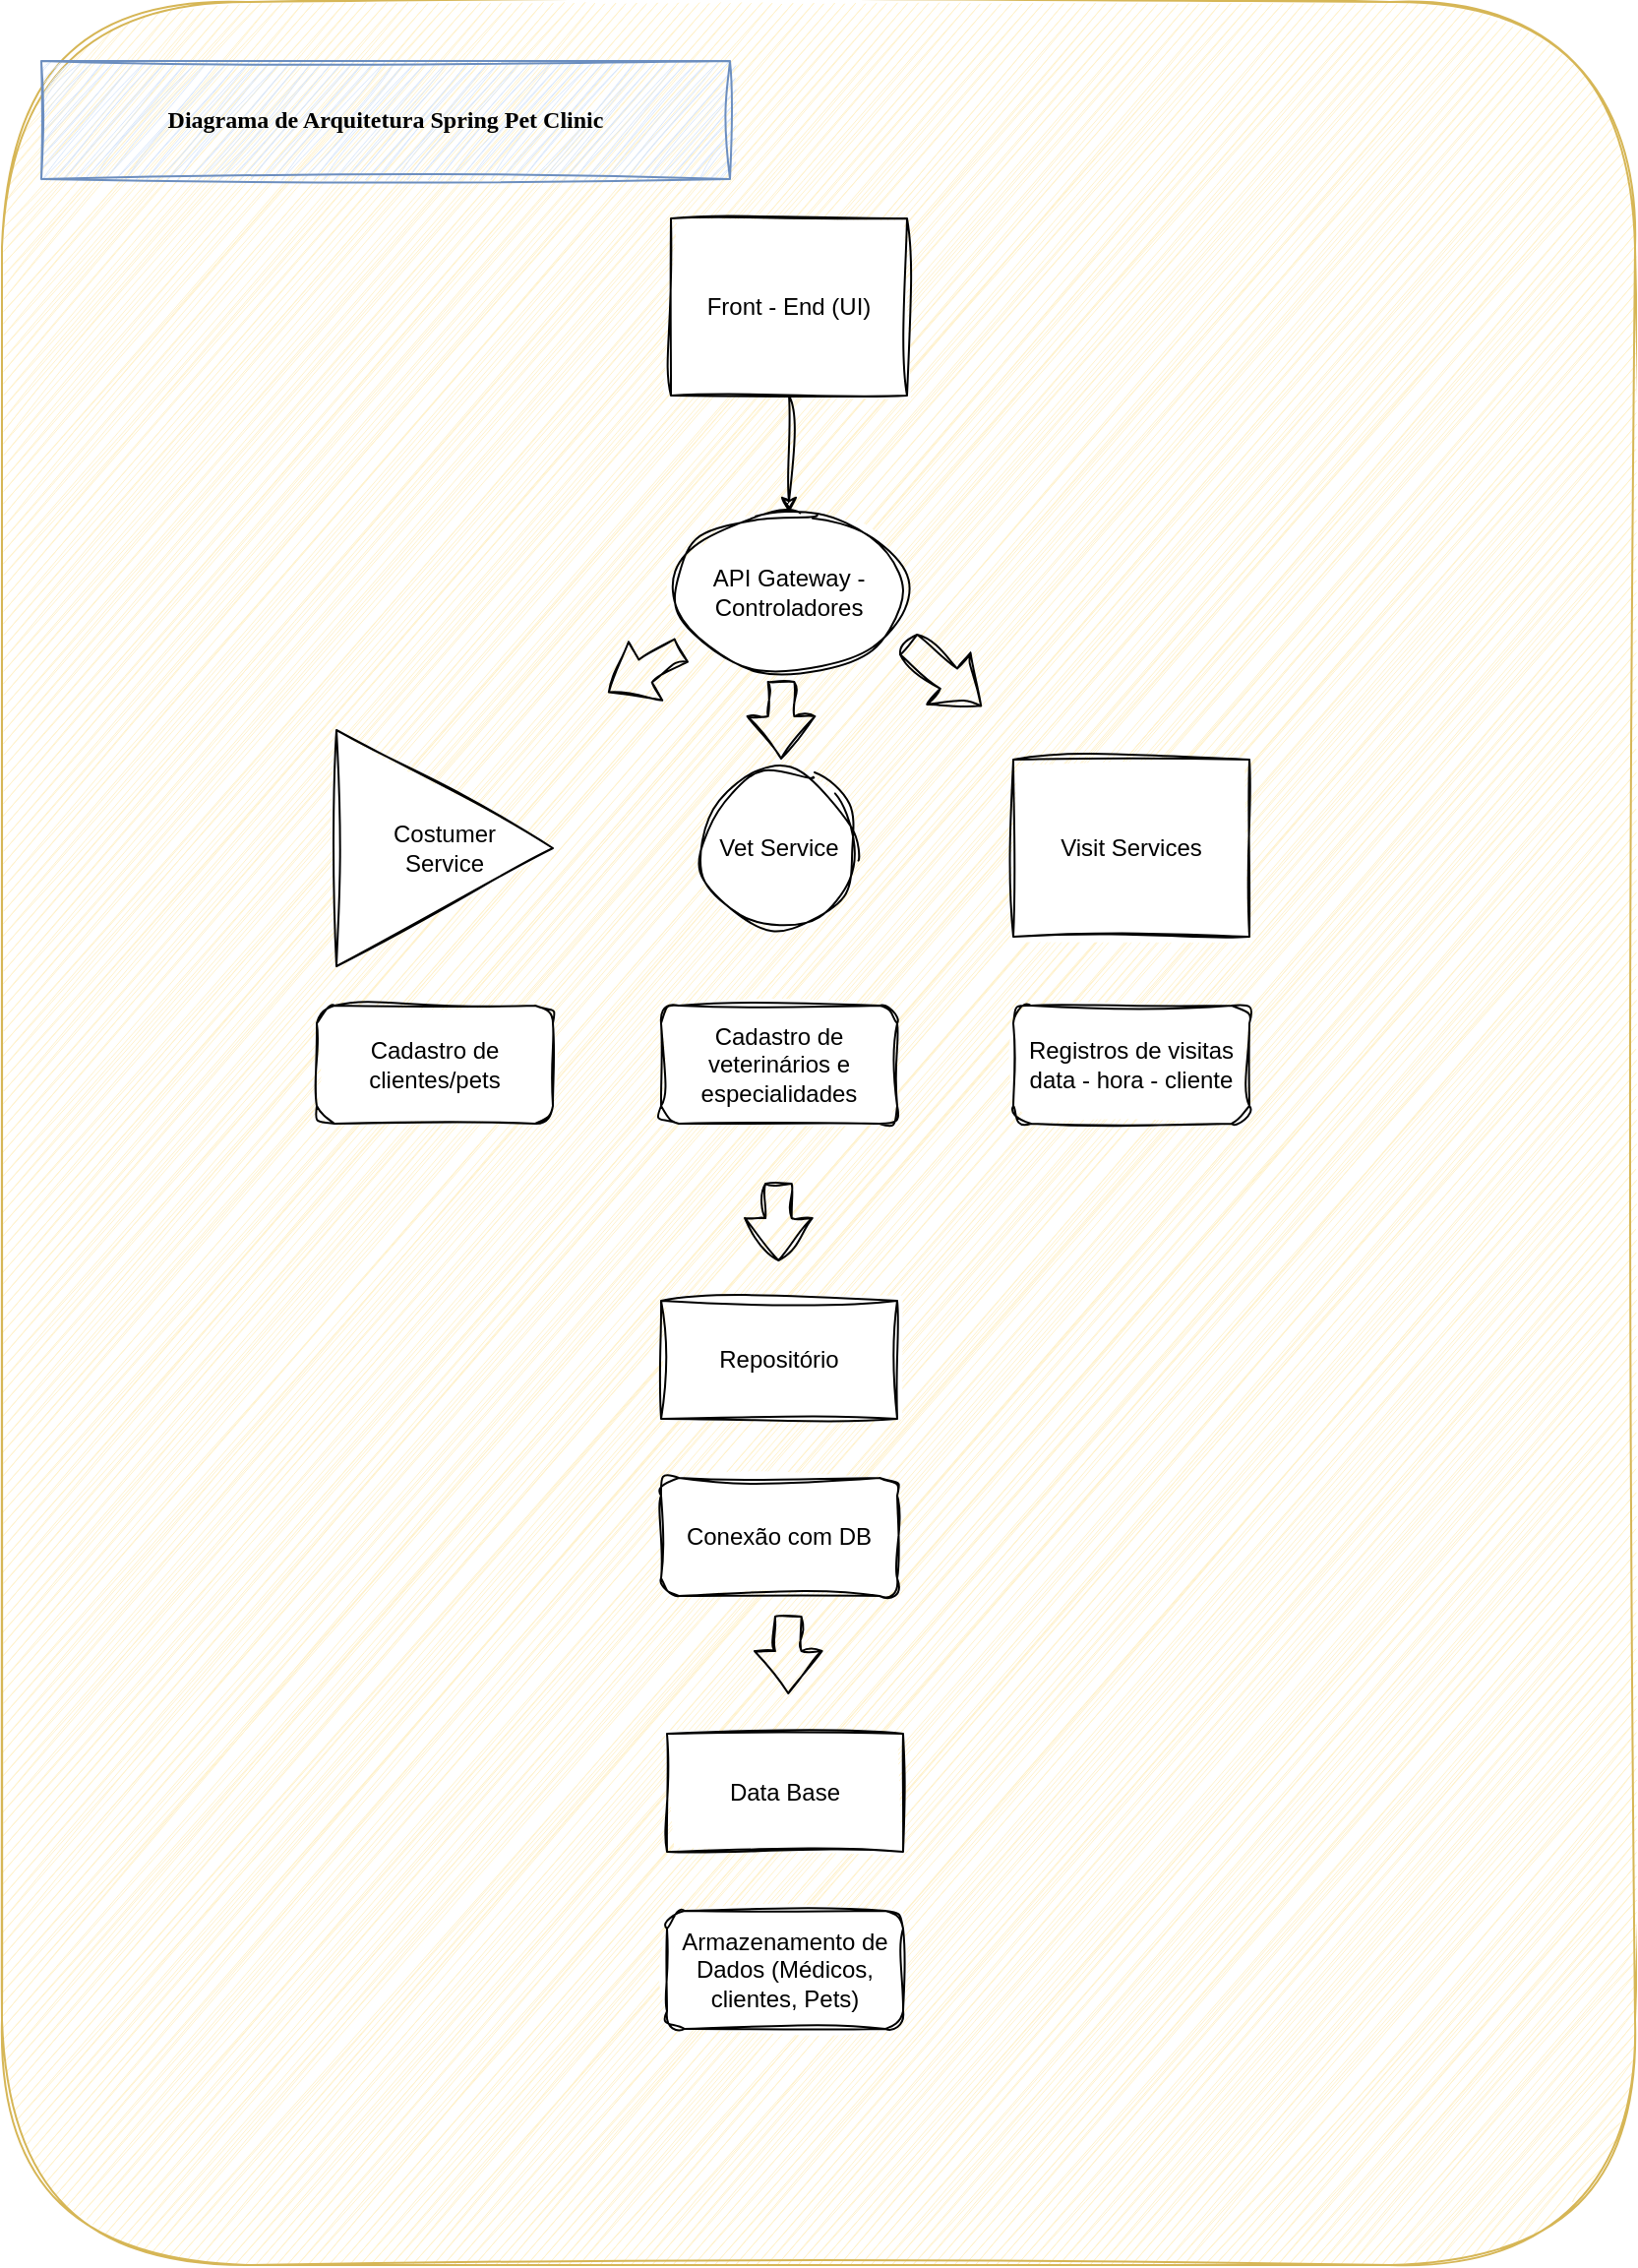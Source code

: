 <mxfile version="26.1.3">
  <diagram name="Página-1" id="HsXEhWT_enptY0NSik1j">
    <mxGraphModel dx="1323" dy="687" grid="1" gridSize="10" guides="1" tooltips="1" connect="1" arrows="1" fold="1" page="1" pageScale="1" pageWidth="827" pageHeight="1169" math="0" shadow="0" adaptiveColors="simple">
      <root>
        <mxCell id="0" />
        <mxCell id="1" parent="0" />
        <mxCell id="EpY5Qz8Vs1pu55zWiQkb-2" value="" style="rounded=1;whiteSpace=wrap;html=1;sketch=1;hachureGap=4;jiggle=2;curveFitting=1;fontFamily=Architects Daughter;fontSource=https%3A%2F%2Ffonts.googleapis.com%2Fcss%3Ffamily%3DArchitects%2BDaughter;fillColor=#fff2cc;strokeColor=#d6b656;" vertex="1" parent="1">
          <mxGeometry width="830" height="1150" as="geometry" />
        </mxCell>
        <mxCell id="1pnyyoBgI_MgI9aC_AIl-1" value="&lt;b&gt;&lt;font face=&quot;Comic Sans MS&quot;&gt;Diagrama de Arquitetura Spring Pet Clinic&lt;/font&gt;&lt;/b&gt;" style="rounded=0;whiteSpace=wrap;html=1;sketch=1;curveFitting=1;jiggle=2;labelBackgroundColor=none;fillColor=#dae8fc;strokeColor=#6c8ebf;" parent="1" vertex="1">
          <mxGeometry x="20" y="30" width="350" height="60" as="geometry" />
        </mxCell>
        <mxCell id="1pnyyoBgI_MgI9aC_AIl-2" value="Costumer&lt;div&gt;&lt;span style=&quot;background-color: transparent; color: light-dark(rgb(0, 0, 0), rgb(255, 255, 255));&quot;&gt;Service&lt;/span&gt;&lt;/div&gt;" style="triangle;whiteSpace=wrap;html=1;rounded=0;sketch=1;curveFitting=1;jiggle=2;labelBackgroundColor=none;" parent="1" vertex="1">
          <mxGeometry x="170" y="370" width="110" height="120" as="geometry" />
        </mxCell>
        <mxCell id="1pnyyoBgI_MgI9aC_AIl-6" value="Vet Service" style="ellipse;whiteSpace=wrap;html=1;rounded=0;sketch=1;curveFitting=1;jiggle=2;labelBackgroundColor=none;" parent="1" vertex="1">
          <mxGeometry x="355" y="390" width="80" height="80" as="geometry" />
        </mxCell>
        <mxCell id="1pnyyoBgI_MgI9aC_AIl-12" value="Cadastro de veterinários e especialidades" style="rounded=1;whiteSpace=wrap;html=1;sketch=1;curveFitting=1;jiggle=2;labelBackgroundColor=none;" parent="1" vertex="1">
          <mxGeometry x="335" y="510" width="120" height="60" as="geometry" />
        </mxCell>
        <mxCell id="1pnyyoBgI_MgI9aC_AIl-15" value="Visit Services" style="whiteSpace=wrap;html=1;rounded=0;sketch=1;curveFitting=1;jiggle=2;labelBackgroundColor=none;" parent="1" vertex="1">
          <mxGeometry x="514" y="385" width="120" height="90" as="geometry" />
        </mxCell>
        <mxCell id="1pnyyoBgI_MgI9aC_AIl-17" value="Registros de visitas&lt;div&gt;data - hora - cliente&lt;/div&gt;" style="rounded=1;whiteSpace=wrap;html=1;sketch=1;curveFitting=1;jiggle=2;labelBackgroundColor=none;" parent="1" vertex="1">
          <mxGeometry x="514" y="510" width="120" height="60" as="geometry" />
        </mxCell>
        <mxCell id="1pnyyoBgI_MgI9aC_AIl-21" value="" style="edgeStyle=orthogonalEdgeStyle;rounded=0;sketch=1;hachureGap=4;jiggle=2;curveFitting=1;orthogonalLoop=1;jettySize=auto;html=1;fontFamily=Architects Daughter;fontSource=https%3A%2F%2Ffonts.googleapis.com%2Fcss%3Ffamily%3DArchitects%2BDaughter;" parent="1" source="1pnyyoBgI_MgI9aC_AIl-18" target="1pnyyoBgI_MgI9aC_AIl-20" edge="1">
          <mxGeometry relative="1" as="geometry" />
        </mxCell>
        <mxCell id="1pnyyoBgI_MgI9aC_AIl-18" value="Front - End (UI)" style="whiteSpace=wrap;html=1;rounded=0;sketch=1;curveFitting=1;jiggle=2;labelBackgroundColor=none;" parent="1" vertex="1">
          <mxGeometry x="340" y="110" width="120" height="90" as="geometry" />
        </mxCell>
        <mxCell id="1pnyyoBgI_MgI9aC_AIl-20" value="API Gateway&amp;nbsp;&lt;span style=&quot;color: light-dark(rgb(0, 0, 0), rgb(255, 255, 255)); background-color: transparent;&quot;&gt;- Controladores&lt;/span&gt;" style="ellipse;whiteSpace=wrap;html=1;rounded=0;sketch=1;curveFitting=1;jiggle=2;labelBackgroundColor=none;" parent="1" vertex="1">
          <mxGeometry x="340" y="260" width="120" height="80" as="geometry" />
        </mxCell>
        <mxCell id="1pnyyoBgI_MgI9aC_AIl-22" value="" style="shape=flexArrow;endArrow=classic;html=1;rounded=0;sketch=1;hachureGap=4;jiggle=2;curveFitting=1;fontFamily=Architects Daughter;fontSource=https%3A%2F%2Ffonts.googleapis.com%2Fcss%3Ffamily%3DArchitects%2BDaughter;width=13.333;endSize=6.83;exitX=0;exitY=1;exitDx=0;exitDy=0;" parent="1" edge="1">
          <mxGeometry width="50" height="50" relative="1" as="geometry">
            <mxPoint x="345.574" y="329.284" as="sourcePoint" />
            <mxPoint x="308" y="351" as="targetPoint" />
          </mxGeometry>
        </mxCell>
        <mxCell id="1pnyyoBgI_MgI9aC_AIl-23" value="" style="shape=flexArrow;endArrow=classic;html=1;rounded=0;sketch=1;hachureGap=4;jiggle=2;curveFitting=1;fontFamily=Architects Daughter;fontSource=https%3A%2F%2Ffonts.googleapis.com%2Fcss%3Ffamily%3DArchitects%2BDaughter;width=13.333;endSize=6.83;" parent="1" edge="1">
          <mxGeometry width="50" height="50" relative="1" as="geometry">
            <mxPoint x="396" y="345" as="sourcePoint" />
            <mxPoint x="396" y="385" as="targetPoint" />
          </mxGeometry>
        </mxCell>
        <mxCell id="1pnyyoBgI_MgI9aC_AIl-24" value="" style="shape=flexArrow;endArrow=classic;html=1;rounded=0;sketch=1;hachureGap=4;jiggle=2;curveFitting=1;fontFamily=Architects Daughter;fontSource=https%3A%2F%2Ffonts.googleapis.com%2Fcss%3Ffamily%3DArchitects%2BDaughter;width=13.333;endSize=6.83;exitX=1;exitY=1;exitDx=0;exitDy=0;" parent="1" edge="1">
          <mxGeometry width="50" height="50" relative="1" as="geometry">
            <mxPoint x="460.426" y="326.284" as="sourcePoint" />
            <mxPoint x="498" y="358" as="targetPoint" />
          </mxGeometry>
        </mxCell>
        <mxCell id="1pnyyoBgI_MgI9aC_AIl-26" value="" style="shape=flexArrow;endArrow=classic;html=1;rounded=0;sketch=1;hachureGap=4;jiggle=2;curveFitting=1;fontFamily=Architects Daughter;fontSource=https%3A%2F%2Ffonts.googleapis.com%2Fcss%3Ffamily%3DArchitects%2BDaughter;width=13.333;endSize=6.83;" parent="1" edge="1">
          <mxGeometry width="50" height="50" relative="1" as="geometry">
            <mxPoint x="394.7" y="600" as="sourcePoint" />
            <mxPoint x="394.7" y="640" as="targetPoint" />
          </mxGeometry>
        </mxCell>
        <mxCell id="1pnyyoBgI_MgI9aC_AIl-27" value="Data Base" style="rounded=0;whiteSpace=wrap;html=1;sketch=1;curveFitting=1;jiggle=2;labelBackgroundColor=none;" parent="1" vertex="1">
          <mxGeometry x="338" y="880" width="120" height="60" as="geometry" />
        </mxCell>
        <mxCell id="1pnyyoBgI_MgI9aC_AIl-29" value="Cadastro de clientes/pets" style="rounded=1;whiteSpace=wrap;html=1;sketch=1;curveFitting=1;jiggle=2;labelBackgroundColor=none;" parent="1" vertex="1">
          <mxGeometry x="160" y="510" width="120" height="60" as="geometry" />
        </mxCell>
        <mxCell id="1pnyyoBgI_MgI9aC_AIl-30" value="Armazenamento de Dados (Médicos, clientes, Pets)" style="rounded=1;whiteSpace=wrap;html=1;sketch=1;curveFitting=1;jiggle=2;labelBackgroundColor=none;" parent="1" vertex="1">
          <mxGeometry x="338" y="970" width="120" height="60" as="geometry" />
        </mxCell>
        <mxCell id="1pnyyoBgI_MgI9aC_AIl-31" value="Repositório" style="rounded=0;whiteSpace=wrap;html=1;sketch=1;curveFitting=1;jiggle=2;labelBackgroundColor=none;" parent="1" vertex="1">
          <mxGeometry x="335" y="660" width="120" height="60" as="geometry" />
        </mxCell>
        <mxCell id="1pnyyoBgI_MgI9aC_AIl-32" value="Conexão com DB" style="rounded=1;whiteSpace=wrap;html=1;sketch=1;curveFitting=1;jiggle=2;labelBackgroundColor=none;" parent="1" vertex="1">
          <mxGeometry x="335" y="750" width="120" height="60" as="geometry" />
        </mxCell>
        <mxCell id="1pnyyoBgI_MgI9aC_AIl-34" value="" style="shape=flexArrow;endArrow=classic;html=1;rounded=0;sketch=1;hachureGap=4;jiggle=2;curveFitting=1;fontFamily=Architects Daughter;fontSource=https%3A%2F%2Ffonts.googleapis.com%2Fcss%3Ffamily%3DArchitects%2BDaughter;width=13.333;endSize=6.83;" parent="1" edge="1">
          <mxGeometry width="50" height="50" relative="1" as="geometry">
            <mxPoint x="399.63" y="820" as="sourcePoint" />
            <mxPoint x="399.63" y="860" as="targetPoint" />
          </mxGeometry>
        </mxCell>
      </root>
    </mxGraphModel>
  </diagram>
</mxfile>

